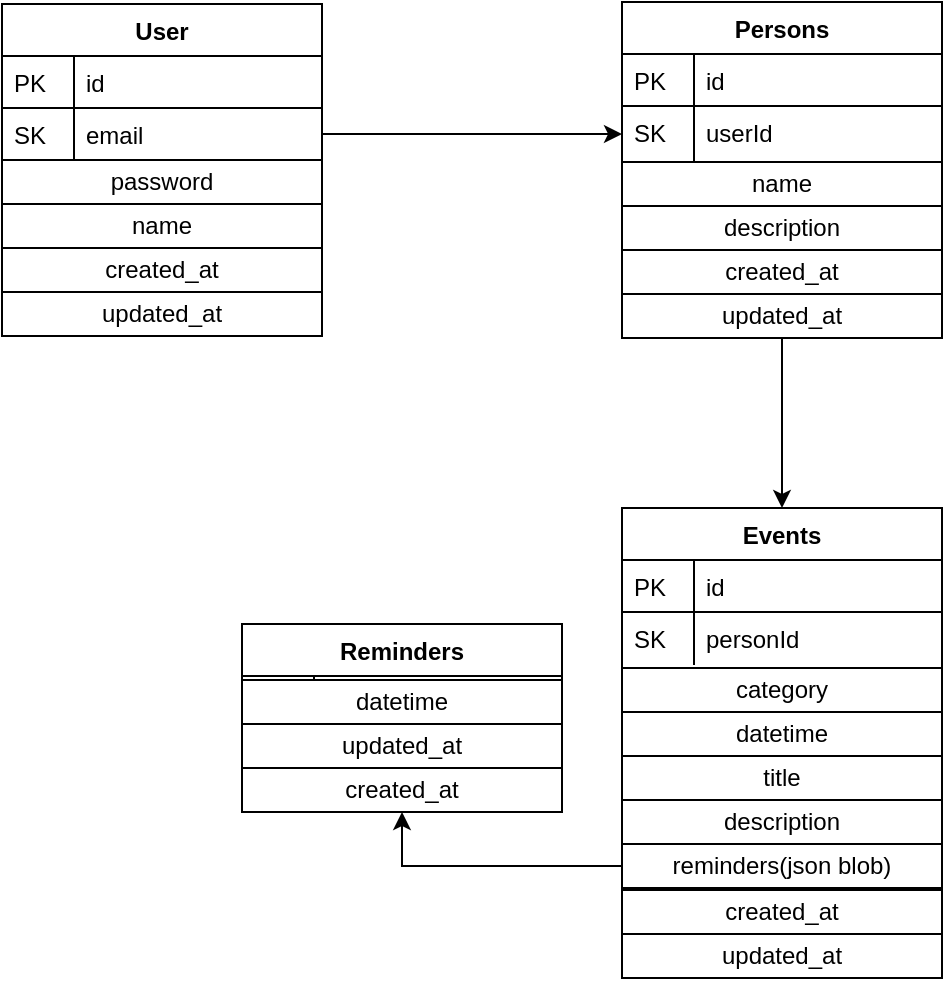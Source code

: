 <mxfile version="13.2.3" type="device"><diagram id="C5RBs43oDa-KdzZeNtuy" name="Page-1"><mxGraphModel dx="1240" dy="629" grid="1" gridSize="10" guides="1" tooltips="1" connect="1" arrows="1" fold="1" page="1" pageScale="1" pageWidth="827" pageHeight="1169" math="0" shadow="0"><root><mxCell id="WIyWlLk6GJQsqaUBKTNV-0"/><mxCell id="WIyWlLk6GJQsqaUBKTNV-1" parent="WIyWlLk6GJQsqaUBKTNV-0"/><mxCell id="OZKdsFKPPkBUweSq6T7E-8" value="password" style="rounded=0;whiteSpace=wrap;html=1;labelBackgroundColor=none;fontColor=#000000;" vertex="1" parent="WIyWlLk6GJQsqaUBKTNV-1"><mxGeometry x="120" y="198" width="160" height="22" as="geometry"/></mxCell><mxCell id="OZKdsFKPPkBUweSq6T7E-10" value="name" style="rounded=0;whiteSpace=wrap;html=1;labelBackgroundColor=none;fontColor=#000000;" vertex="1" parent="WIyWlLk6GJQsqaUBKTNV-1"><mxGeometry x="120" y="220" width="160" height="22" as="geometry"/></mxCell><mxCell id="OZKdsFKPPkBUweSq6T7E-11" value="created_at" style="rounded=0;whiteSpace=wrap;html=1;labelBackgroundColor=none;fontColor=#000000;" vertex="1" parent="WIyWlLk6GJQsqaUBKTNV-1"><mxGeometry x="120" y="242" width="160" height="22" as="geometry"/></mxCell><mxCell id="OZKdsFKPPkBUweSq6T7E-12" value="updated_at" style="rounded=0;whiteSpace=wrap;html=1;labelBackgroundColor=none;fontColor=#000000;" vertex="1" parent="WIyWlLk6GJQsqaUBKTNV-1"><mxGeometry x="120" y="264" width="160" height="22" as="geometry"/></mxCell><mxCell id="OZKdsFKPPkBUweSq6T7E-16" value="created_at" style="rounded=0;whiteSpace=wrap;html=1;labelBackgroundColor=none;fontColor=#000000;" vertex="1" parent="WIyWlLk6GJQsqaUBKTNV-1"><mxGeometry x="430" y="563" width="160" height="22" as="geometry"/></mxCell><mxCell id="OZKdsFKPPkBUweSq6T7E-17" value="updated_at" style="rounded=0;whiteSpace=wrap;html=1;labelBackgroundColor=none;fontColor=#000000;" vertex="1" parent="WIyWlLk6GJQsqaUBKTNV-1"><mxGeometry x="430" y="585" width="160" height="22" as="geometry"/></mxCell><mxCell id="OZKdsFKPPkBUweSq6T7E-19" value="category&lt;span style=&quot;color: rgba(0 , 0 , 0 , 0) ; font-family: monospace ; font-size: 0px&quot;&gt;%3CmxGraphModel%3E%3Croot%3E%3CmxCell%20id%3D%220%22%2F%3E%3CmxCell%20id%3D%221%22%20parent%3D%220%22%2F%3E%3CmxCell%20id%3D%222%22%20value%3D%22created_at%22%20style%3D%22rounded%3D0%3BwhiteSpace%3Dwrap%3Bhtml%3D1%3BlabelBackgroundColor%3Dnone%3BfontColor%3D%23000000%3B%22%20vertex%3D%221%22%20parent%3D%221%22%3E%3CmxGeometry%20x%3D%22450%22%20y%3D%22541%22%20width%3D%22160%22%20height%3D%2222%22%20as%3D%22geometry%22%2F%3E%3C%2FmxCell%3E%3C%2Froot%3E%3C%2FmxGraphModel%3E&lt;/span&gt;" style="rounded=0;whiteSpace=wrap;html=1;labelBackgroundColor=none;fontColor=#000000;" vertex="1" parent="WIyWlLk6GJQsqaUBKTNV-1"><mxGeometry x="430" y="452" width="160" height="22" as="geometry"/></mxCell><mxCell id="OZKdsFKPPkBUweSq6T7E-20" value="datetime" style="rounded=0;whiteSpace=wrap;html=1;labelBackgroundColor=none;fontColor=#000000;" vertex="1" parent="WIyWlLk6GJQsqaUBKTNV-1"><mxGeometry x="430" y="474" width="160" height="22" as="geometry"/></mxCell><mxCell id="OZKdsFKPPkBUweSq6T7E-21" value="description&lt;span style=&quot;color: rgba(0 , 0 , 0 , 0) ; font-family: monospace ; font-size: 0px&quot;&gt;%3CmxGraphModel%3E%3Croot%3E%3CmxCell%20id%3D%220%22%2F%3E%3CmxCell%20id%3D%221%22%20parent%3D%220%22%2F%3E%3CmxCell%20id%3D%222%22%20value%3D%22created_at%22%20style%3D%22rounded%3D0%3BwhiteSpace%3Dwrap%3Bhtml%3D1%3BlabelBackgroundColor%3Dnone%3BfontColor%3D%23000000%3B%22%20vertex%3D%221%22%20parent%3D%221%22%3E%3CmxGeometry%20x%3D%22450%22%20y%3D%22541%22%20width%3D%22160%22%20height%3D%2222%22%20as%3D%22geometry%22%2F%3E%3C%2FmxCell%3E%3C%2Froot%3E%3C%2FmxGraphModel%3E&lt;/span&gt;" style="rounded=0;whiteSpace=wrap;html=1;labelBackgroundColor=none;fontColor=#000000;" vertex="1" parent="WIyWlLk6GJQsqaUBKTNV-1"><mxGeometry x="430" y="518" width="160" height="22" as="geometry"/></mxCell><mxCell id="OZKdsFKPPkBUweSq6T7E-22" value="title" style="rounded=0;whiteSpace=wrap;html=1;labelBackgroundColor=none;fontColor=#000000;" vertex="1" parent="WIyWlLk6GJQsqaUBKTNV-1"><mxGeometry x="430" y="496" width="160" height="22" as="geometry"/></mxCell><mxCell id="OZKdsFKPPkBUweSq6T7E-23" value="Persons" style="swimlane;fontStyle=1;childLayout=stackLayout;horizontal=1;startSize=26;horizontalStack=0;resizeParent=1;resizeLast=0;collapsible=1;marginBottom=0;rounded=0;shadow=0;strokeWidth=1;" vertex="1" parent="WIyWlLk6GJQsqaUBKTNV-1"><mxGeometry x="430" y="119" width="160" height="80" as="geometry"><mxRectangle x="260" y="270" width="160" height="26" as="alternateBounds"/></mxGeometry></mxCell><mxCell id="OZKdsFKPPkBUweSq6T7E-24" value="id" style="shape=partialRectangle;top=0;left=0;right=0;bottom=1;align=left;verticalAlign=top;fillColor=none;spacingLeft=40;spacingRight=4;overflow=hidden;rotatable=0;points=[[0,0.5],[1,0.5]];portConstraint=eastwest;dropTarget=0;rounded=0;shadow=0;strokeWidth=1;fontStyle=0" vertex="1" parent="OZKdsFKPPkBUweSq6T7E-23"><mxGeometry y="26" width="160" height="26" as="geometry"/></mxCell><mxCell id="OZKdsFKPPkBUweSq6T7E-25" value="PK" style="shape=partialRectangle;top=0;left=0;bottom=0;fillColor=none;align=left;verticalAlign=top;spacingLeft=4;spacingRight=4;overflow=hidden;rotatable=0;points=[];portConstraint=eastwest;part=1;" vertex="1" connectable="0" parent="OZKdsFKPPkBUweSq6T7E-24"><mxGeometry width="36" height="26" as="geometry"/></mxCell><mxCell id="OZKdsFKPPkBUweSq6T7E-26" value="userId" style="shape=partialRectangle;top=0;left=0;right=0;bottom=0;align=left;verticalAlign=top;fillColor=none;spacingLeft=40;spacingRight=4;overflow=hidden;rotatable=0;points=[[0,0.5],[1,0.5]];portConstraint=eastwest;dropTarget=0;rounded=0;shadow=0;strokeWidth=1;" vertex="1" parent="OZKdsFKPPkBUweSq6T7E-23"><mxGeometry y="52" width="160" height="28" as="geometry"/></mxCell><mxCell id="OZKdsFKPPkBUweSq6T7E-27" value="SK" style="shape=partialRectangle;top=0;left=0;bottom=0;fillColor=none;align=left;verticalAlign=top;spacingLeft=4;spacingRight=4;overflow=hidden;rotatable=0;points=[];portConstraint=eastwest;part=1;" vertex="1" connectable="0" parent="OZKdsFKPPkBUweSq6T7E-26"><mxGeometry width="36" height="28" as="geometry"/></mxCell><mxCell id="OZKdsFKPPkBUweSq6T7E-31" value="created_at" style="rounded=0;whiteSpace=wrap;html=1;labelBackgroundColor=none;fontColor=#000000;" vertex="1" parent="WIyWlLk6GJQsqaUBKTNV-1"><mxGeometry x="430" y="243" width="160" height="22" as="geometry"/></mxCell><mxCell id="OZKdsFKPPkBUweSq6T7E-42" style="edgeStyle=orthogonalEdgeStyle;rounded=0;orthogonalLoop=1;jettySize=auto;html=1;entryX=0.5;entryY=0;entryDx=0;entryDy=0;fontColor=#000000;" edge="1" parent="WIyWlLk6GJQsqaUBKTNV-1" source="OZKdsFKPPkBUweSq6T7E-32" target="zkfFHV4jXpPFQw0GAbJ--56"><mxGeometry relative="1" as="geometry"/></mxCell><mxCell id="OZKdsFKPPkBUweSq6T7E-32" value="updated_at" style="rounded=0;whiteSpace=wrap;html=1;labelBackgroundColor=none;fontColor=#000000;" vertex="1" parent="WIyWlLk6GJQsqaUBKTNV-1"><mxGeometry x="430" y="265" width="160" height="22" as="geometry"/></mxCell><mxCell id="OZKdsFKPPkBUweSq6T7E-34" value="name" style="rounded=0;whiteSpace=wrap;html=1;labelBackgroundColor=none;fontColor=#000000;" vertex="1" parent="WIyWlLk6GJQsqaUBKTNV-1"><mxGeometry x="430" y="199" width="160" height="22" as="geometry"/></mxCell><mxCell id="OZKdsFKPPkBUweSq6T7E-35" value="description&lt;span style=&quot;color: rgba(0 , 0 , 0 , 0) ; font-family: monospace ; font-size: 0px&quot;&gt;%3CmxGraphModel%3E%3Croot%3E%3CmxCell%20id%3D%220%22%2F%3E%3CmxCell%20id%3D%221%22%20parent%3D%220%22%2F%3E%3CmxCell%20id%3D%222%22%20value%3D%22name%22%20style%3D%22rounded%3D0%3BwhiteSpace%3Dwrap%3Bhtml%3D1%3BlabelBackgroundColor%3Dnone%3BfontColor%3D%23000000%3B%22%20vertex%3D%221%22%20parent%3D%221%22%3E%3CmxGeometry%20x%3D%22160%22%20y%3D%22220%22%20width%3D%22160%22%20height%3D%2222%22%20as%3D%22geometry%22%2F%3E%3C%2FmxCell%3E%3C%2Froot%3E%3C%2FmxGraphModel%3E&lt;/span&gt;" style="rounded=0;whiteSpace=wrap;html=1;labelBackgroundColor=none;fontColor=#000000;" vertex="1" parent="WIyWlLk6GJQsqaUBKTNV-1"><mxGeometry x="430" y="221" width="160" height="22" as="geometry"/></mxCell><mxCell id="zkfFHV4jXpPFQw0GAbJ--56" value="Events" style="swimlane;fontStyle=1;childLayout=stackLayout;horizontal=1;startSize=26;horizontalStack=0;resizeParent=1;resizeLast=0;collapsible=1;marginBottom=0;rounded=0;shadow=0;strokeWidth=1;" parent="WIyWlLk6GJQsqaUBKTNV-1" vertex="1"><mxGeometry x="430" y="372" width="160" height="80" as="geometry"><mxRectangle x="260" y="80" width="160" height="26" as="alternateBounds"/></mxGeometry></mxCell><mxCell id="zkfFHV4jXpPFQw0GAbJ--57" value="id" style="shape=partialRectangle;top=0;left=0;right=0;bottom=1;align=left;verticalAlign=top;fillColor=none;spacingLeft=40;spacingRight=4;overflow=hidden;rotatable=0;points=[[0,0.5],[1,0.5]];portConstraint=eastwest;dropTarget=0;rounded=0;shadow=0;strokeWidth=1;fontStyle=0" parent="zkfFHV4jXpPFQw0GAbJ--56" vertex="1"><mxGeometry y="26" width="160" height="26" as="geometry"/></mxCell><mxCell id="zkfFHV4jXpPFQw0GAbJ--58" value="PK" style="shape=partialRectangle;top=0;left=0;bottom=0;fillColor=none;align=left;verticalAlign=top;spacingLeft=4;spacingRight=4;overflow=hidden;rotatable=0;points=[];portConstraint=eastwest;part=1;" parent="zkfFHV4jXpPFQw0GAbJ--57" vertex="1" connectable="0"><mxGeometry width="36" height="26" as="geometry"/></mxCell><mxCell id="zkfFHV4jXpPFQw0GAbJ--59" value="personId" style="shape=partialRectangle;top=0;left=0;right=0;bottom=0;align=left;verticalAlign=top;fillColor=none;spacingLeft=40;spacingRight=4;overflow=hidden;rotatable=0;points=[[0,0.5],[1,0.5]];portConstraint=eastwest;dropTarget=0;rounded=0;shadow=0;strokeWidth=1;" parent="zkfFHV4jXpPFQw0GAbJ--56" vertex="1"><mxGeometry y="52" width="160" height="26" as="geometry"/></mxCell><mxCell id="zkfFHV4jXpPFQw0GAbJ--60" value="SK" style="shape=partialRectangle;top=0;left=0;bottom=0;fillColor=none;align=left;verticalAlign=top;spacingLeft=4;spacingRight=4;overflow=hidden;rotatable=0;points=[];portConstraint=eastwest;part=1;" parent="zkfFHV4jXpPFQw0GAbJ--59" vertex="1" connectable="0"><mxGeometry width="36" height="26" as="geometry"/></mxCell><mxCell id="zkfFHV4jXpPFQw0GAbJ--51" value="User" style="swimlane;fontStyle=1;childLayout=stackLayout;horizontal=1;startSize=26;horizontalStack=0;resizeParent=1;resizeLast=0;collapsible=1;marginBottom=0;rounded=0;shadow=0;strokeWidth=1;" parent="WIyWlLk6GJQsqaUBKTNV-1" vertex="1"><mxGeometry x="120" y="120" width="160" height="78" as="geometry"><mxRectangle x="20" y="80" width="160" height="26" as="alternateBounds"/></mxGeometry></mxCell><mxCell id="zkfFHV4jXpPFQw0GAbJ--52" value="id" style="shape=partialRectangle;top=0;left=0;right=0;bottom=1;align=left;verticalAlign=top;fillColor=none;spacingLeft=40;spacingRight=4;overflow=hidden;rotatable=0;points=[[0,0.5],[1,0.5]];portConstraint=eastwest;dropTarget=0;rounded=0;shadow=0;strokeWidth=1;fontStyle=0" parent="zkfFHV4jXpPFQw0GAbJ--51" vertex="1"><mxGeometry y="26" width="160" height="26" as="geometry"/></mxCell><mxCell id="zkfFHV4jXpPFQw0GAbJ--53" value="PK" style="shape=partialRectangle;top=0;left=0;bottom=0;fillColor=none;align=left;verticalAlign=top;spacingLeft=4;spacingRight=4;overflow=hidden;rotatable=0;points=[];portConstraint=eastwest;part=1;" parent="zkfFHV4jXpPFQw0GAbJ--52" vertex="1" connectable="0"><mxGeometry width="36" height="26" as="geometry"/></mxCell><mxCell id="zkfFHV4jXpPFQw0GAbJ--54" value="email&#10;" style="shape=partialRectangle;top=0;left=0;right=0;bottom=0;align=left;verticalAlign=top;fillColor=none;spacingLeft=40;spacingRight=4;overflow=hidden;rotatable=0;points=[[0,0.5],[1,0.5]];portConstraint=eastwest;dropTarget=0;rounded=0;shadow=0;strokeWidth=1;" parent="zkfFHV4jXpPFQw0GAbJ--51" vertex="1"><mxGeometry y="52" width="160" height="26" as="geometry"/></mxCell><mxCell id="zkfFHV4jXpPFQw0GAbJ--55" value="SK" style="shape=partialRectangle;top=0;left=0;bottom=0;fillColor=none;align=left;verticalAlign=top;spacingLeft=4;spacingRight=4;overflow=hidden;rotatable=0;points=[];portConstraint=eastwest;part=1;" parent="zkfFHV4jXpPFQw0GAbJ--54" vertex="1" connectable="0"><mxGeometry width="36" height="26" as="geometry"/></mxCell><mxCell id="OZKdsFKPPkBUweSq6T7E-48" style="edgeStyle=orthogonalEdgeStyle;rounded=0;orthogonalLoop=1;jettySize=auto;html=1;exitX=0;exitY=0.5;exitDx=0;exitDy=0;entryX=0.5;entryY=1;entryDx=0;entryDy=0;fontColor=#000000;" edge="1" parent="WIyWlLk6GJQsqaUBKTNV-1" source="OZKdsFKPPkBUweSq6T7E-47" target="zkfFHV4jXpPFQw0GAbJ--64"><mxGeometry relative="1" as="geometry"/></mxCell><mxCell id="OZKdsFKPPkBUweSq6T7E-47" value="reminders(json blob)" style="rounded=0;whiteSpace=wrap;html=1;labelBackgroundColor=none;fontColor=#000000;" vertex="1" parent="WIyWlLk6GJQsqaUBKTNV-1"><mxGeometry x="430" y="540" width="160" height="22" as="geometry"/></mxCell><mxCell id="zkfFHV4jXpPFQw0GAbJ--64" value="Reminders" style="swimlane;fontStyle=1;childLayout=stackLayout;horizontal=1;startSize=26;horizontalStack=0;resizeParent=1;resizeLast=0;collapsible=1;marginBottom=0;rounded=0;shadow=0;strokeWidth=1;" parent="WIyWlLk6GJQsqaUBKTNV-1" vertex="1"><mxGeometry x="240" y="430" width="160" height="94" as="geometry"><mxRectangle x="260" y="270" width="160" height="26" as="alternateBounds"/></mxGeometry></mxCell><mxCell id="zkfFHV4jXpPFQw0GAbJ--69" value="" style="shape=partialRectangle;top=0;left=0;right=0;bottom=0;align=left;verticalAlign=top;fillColor=none;spacingLeft=40;spacingRight=4;overflow=hidden;rotatable=0;points=[[0,0.5],[1,0.5]];portConstraint=eastwest;dropTarget=0;rounded=0;shadow=0;strokeWidth=1;" parent="zkfFHV4jXpPFQw0GAbJ--64" vertex="1"><mxGeometry y="26" width="160" height="2" as="geometry"/></mxCell><mxCell id="zkfFHV4jXpPFQw0GAbJ--70" value="" style="shape=partialRectangle;top=0;left=0;bottom=0;fillColor=none;align=left;verticalAlign=top;spacingLeft=4;spacingRight=4;overflow=hidden;rotatable=0;points=[];portConstraint=eastwest;part=1;" parent="zkfFHV4jXpPFQw0GAbJ--69" vertex="1" connectable="0"><mxGeometry width="36" height="2" as="geometry"/></mxCell><mxCell id="OZKdsFKPPkBUweSq6T7E-39" value="datetime" style="rounded=0;whiteSpace=wrap;html=1;labelBackgroundColor=none;fontColor=#000000;" vertex="1" parent="zkfFHV4jXpPFQw0GAbJ--64"><mxGeometry y="28" width="160" height="22" as="geometry"/></mxCell><mxCell id="OZKdsFKPPkBUweSq6T7E-38" value="updated_at" style="rounded=0;whiteSpace=wrap;html=1;labelBackgroundColor=none;fontColor=#000000;" vertex="1" parent="zkfFHV4jXpPFQw0GAbJ--64"><mxGeometry y="50" width="160" height="22" as="geometry"/></mxCell><mxCell id="OZKdsFKPPkBUweSq6T7E-37" value="created_at" style="rounded=0;whiteSpace=wrap;html=1;labelBackgroundColor=none;fontColor=#000000;" vertex="1" parent="zkfFHV4jXpPFQw0GAbJ--64"><mxGeometry y="72" width="160" height="22" as="geometry"/></mxCell><mxCell id="OZKdsFKPPkBUweSq6T7E-49" style="edgeStyle=orthogonalEdgeStyle;rounded=0;orthogonalLoop=1;jettySize=auto;html=1;entryX=0;entryY=0.5;entryDx=0;entryDy=0;fontColor=#000000;" edge="1" parent="WIyWlLk6GJQsqaUBKTNV-1" source="zkfFHV4jXpPFQw0GAbJ--54" target="OZKdsFKPPkBUweSq6T7E-26"><mxGeometry relative="1" as="geometry"/></mxCell></root></mxGraphModel></diagram></mxfile>
